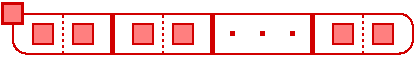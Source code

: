 #FIG 3.2  Produced by xfig version 3.2.5c
Landscape
Center
Inches
A4      
100.00
Single
-2
1200 2
2 2 0 2 20 4 40 -1 30 0.000 0 0 7 0 0 5
	 525 450 675 450 675 600 525 600 525 450
2 2 0 1 20 4 50 -1 30 0.000 0 0 -1 0 0 5
	 1800 750 1950 750 1950 600 1800 600 1800 750
2 1 0 3 20 4 40 -1 30 0.000 0 0 -1 0 0 2
	 2100 525 2100 825
2 2 0 1 20 4 50 -1 30 0.000 0 0 -1 0 0 5
	 1050 750 1200 750 1200 600 1050 600 1050 750
2 1 0 3 20 4 40 -1 30 0.000 0 0 -1 0 0 2
	 1350 525 1350 825
2 1 0 3 20 4 40 -1 30 0.000 0 0 -1 0 0 1
	 2250 675
2 1 0 3 20 4 40 -1 30 0.000 0 0 -1 0 0 1
	 2475 675
2 1 0 3 20 4 40 -1 30 0.000 0 0 -1 0 0 1
	 2700 675
2 1 0 3 20 4 40 -1 30 0.000 0 0 -1 0 0 2
	 2850 525 2850 825
2 2 0 1 20 4 50 -1 30 0.000 0 0 -1 0 0 5
	 3000 600 3150 600 3150 750 3000 750 3000 600
2 2 0 1 20 4 50 -1 30 0.000 0 0 -1 0 0 5
	 3300 600 3450 600 3450 750 3300 750 3300 600
2 2 0 1 20 4 50 -1 30 0.000 0 0 -1 0 0 5
	 750 750 900 750 900 600 750 600 750 750
2 2 0 1 20 4 50 -1 30 0.000 0 0 -1 0 0 5
	 1500 750 1650 750 1650 600 1500 600 1500 750
2 1 2 1 20 4 40 -1 30 2.000 0 0 -1 0 0 2
	 975 525 975 825
2 1 2 1 20 4 40 -1 30 2.000 0 0 -1 0 0 2
	 1725 525 1725 825
2 1 2 1 20 4 40 -1 30 2.000 0 0 -1 0 0 2
	 3225 525 3225 825
2 4 0 1 20 4 50 -1 -1 0.000 0 0 7 0 0 5
	 3600 825 3600 525 600 525 600 825 3600 825
